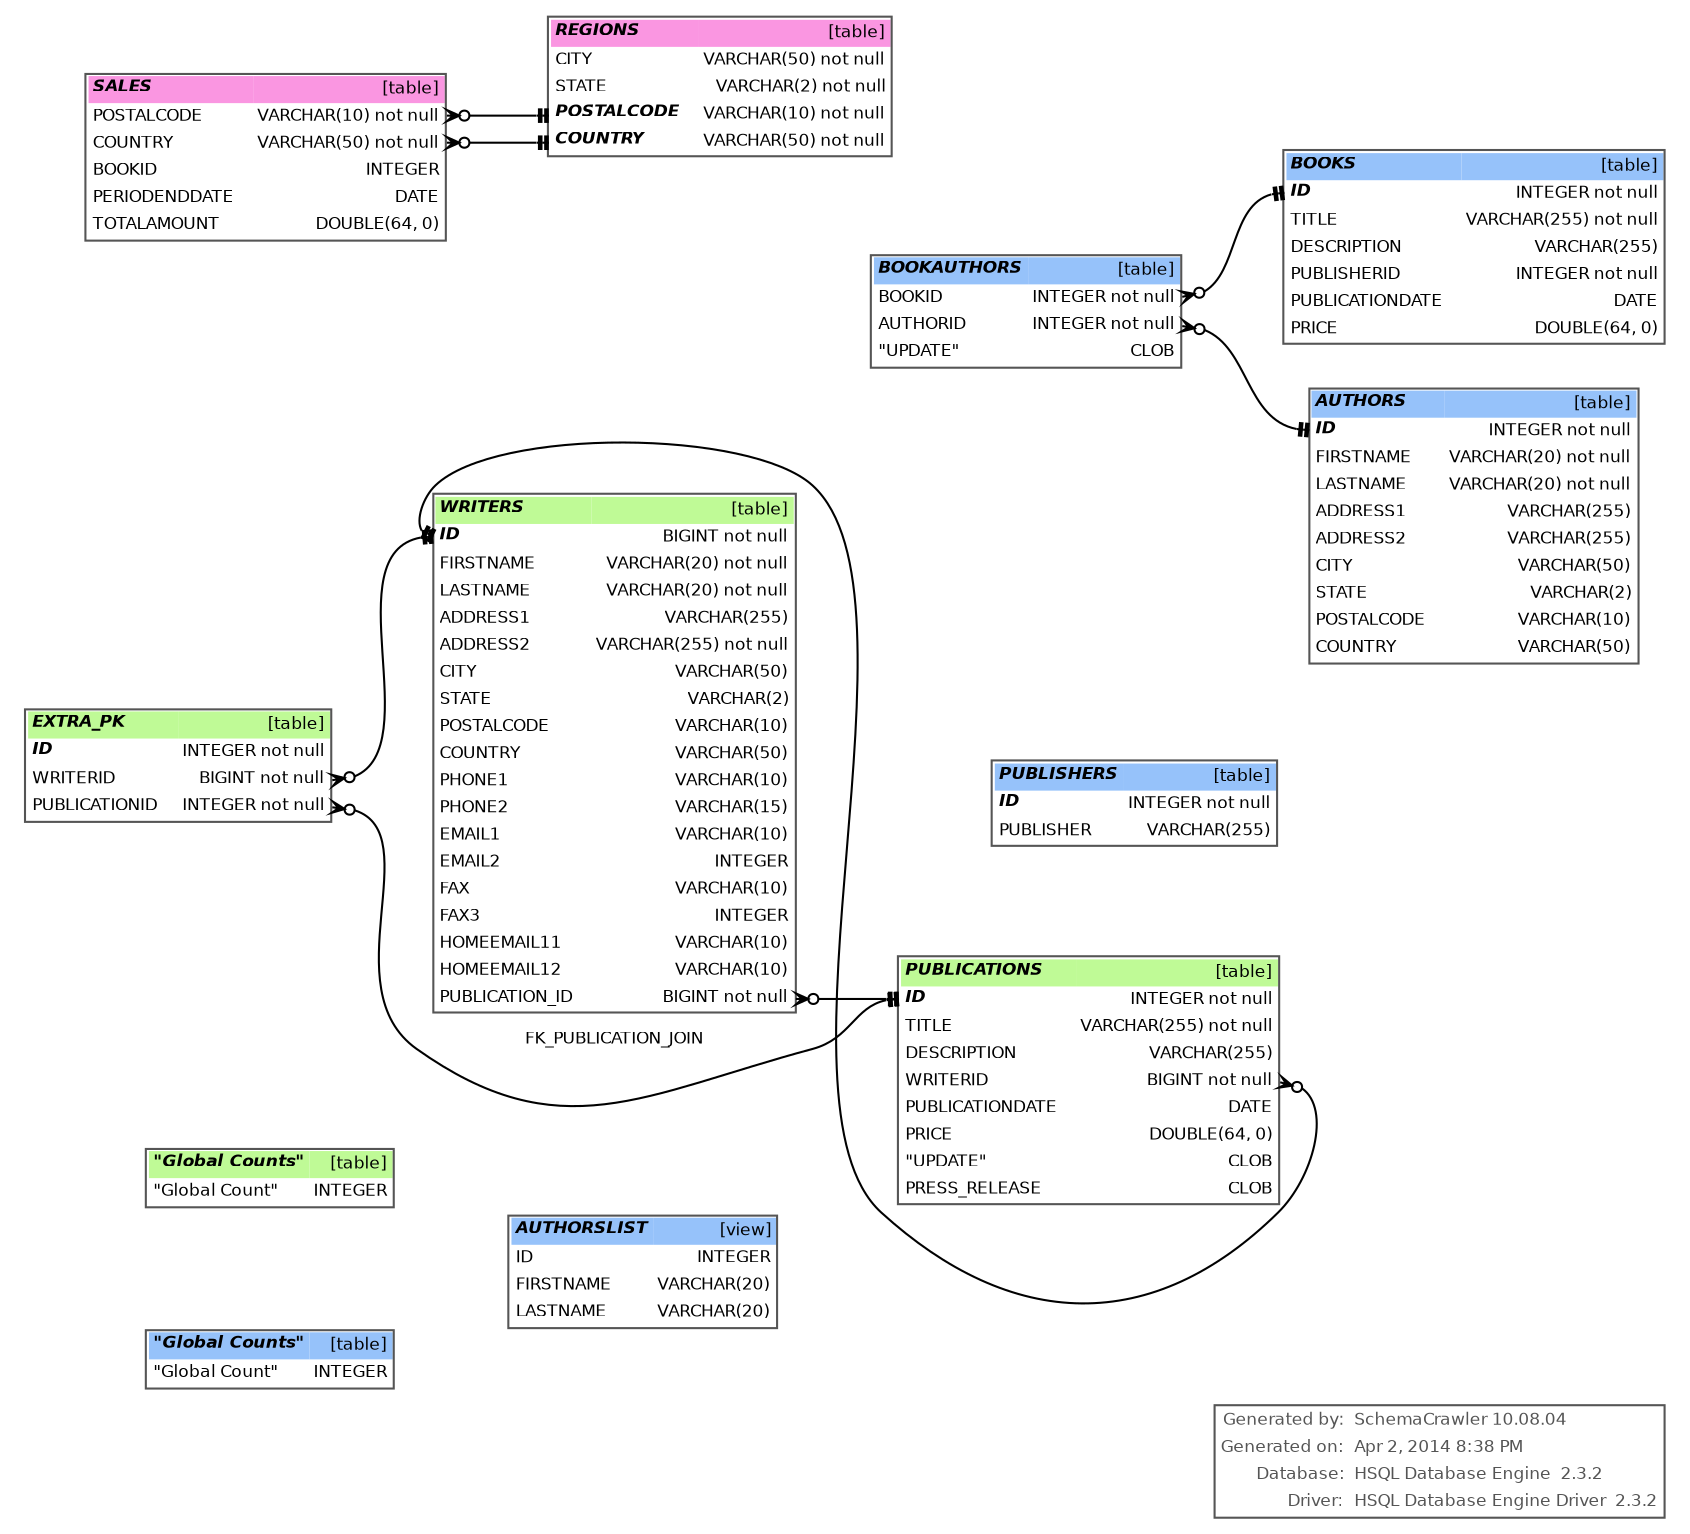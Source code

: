 digraph "SchemaCrawler_Diagram" {

  graph [
    nodesep="0.18"
    ranksep="0.46"
    rankdir="RL"
    fontname="Helvetica"
    fontsize="8"
    packmode="node"
    overlap="false"
  ];
  
  node [
    fontname="Helvetica"
    fontsize="8"
    shape="plaintext"
  ];
  
  edge [
    fontname="Helvetica"
    fontsize="8"  
    arrowsize="0.6"
  ];


  graph [fontcolor="#555555", 
    label=<
<table color="#555555" border="1" cellborder="0" cellspacing="0">
	<tr>
		<td align='right'>Generated by:</td>
		<td align='left'>SchemaCrawler 10.08.04</td>
	</tr>
	<tr>
		<td align='right'>Generated on:</td>
		<td align='left'>Apr 2, 2014 8:38 PM</td>
	</tr>
	<tr>
		<td align='right'>Database:</td>
		<td align='left'>HSQL Database Engine  2.3.2</td>
	</tr>
	<tr>
		<td align='right'>Driver:</td>
		<td align='left'>HSQL Database Engine Driver  2.3.2</td>
	</tr>
      </table>    >
    labeljust=r
    labelloc=b
  ];

  /* PUBLIC.BOOKS.AUTHORS -=-=-=-=-=-=-=-=-=-=-=-=-=- */
  "authors_dba8a1ff" [
    label=<
      <table border="1" cellborder="0" cellpadding="2" cellspacing="0" bgcolor="white" color="#555555">
	<tr>
		<td colspan='2' bgcolor='#96C2FA' align='left'><b><i>AUTHORS</i></b></td>
		<td bgcolor='#96C2FA' align='right'>[table]</td>
	</tr>
	<tr>
		<td port='id_ecfc5f6a.start' align='left'><b><i>ID</i></b></td>
		<td align='left'> </td>
		<td port='id_ecfc5f6a.end' align='right'>INTEGER not null</td>
	</tr>
	<tr>
		<td port='firstname_212547ec.start' align='left'>FIRSTNAME</td>
		<td align='left'> </td>
		<td port='firstname_212547ec.end' align='right'>VARCHAR(20) not null</td>
	</tr>
	<tr>
		<td port='lastname_c2a4e130.start' align='left'>LASTNAME</td>
		<td align='left'> </td>
		<td port='lastname_c2a4e130.end' align='right'>VARCHAR(20) not null</td>
	</tr>
	<tr>
		<td port='address1_d0f1f1ec.start' align='left'>ADDRESS1</td>
		<td align='left'> </td>
		<td port='address1_d0f1f1ec.end' align='right'>VARCHAR(255)</td>
	</tr>
	<tr>
		<td port='address2_d0f1f1ed.start' align='left'>ADDRESS2</td>
		<td align='left'> </td>
		<td port='address2_d0f1f1ed.end' align='right'>VARCHAR(255)</td>
	</tr>
	<tr>
		<td port='city_9f5f8ffa.start' align='left'>CITY</td>
		<td align='left'> </td>
		<td port='city_9f5f8ffa.end' align='right'>VARCHAR(50)</td>
	</tr>
	<tr>
		<td port='state_4d789fc2.start' align='left'>STATE</td>
		<td align='left'> </td>
		<td port='state_4d789fc2.end' align='right'>VARCHAR(2)</td>
	</tr>
	<tr>
		<td port='postalcode_843cd087.start' align='left'>POSTALCODE</td>
		<td align='left'> </td>
		<td port='postalcode_843cd087.end' align='right'>VARCHAR(10)</td>
	</tr>
	<tr>
		<td port='country_7bfb2687.start' align='left'>COUNTRY</td>
		<td align='left'> </td>
		<td port='country_7bfb2687.end' align='right'>VARCHAR(50)</td>
	</tr>
      </table>
    >
  ];

  "authors_dba8a1ff":"id_ecfc5f6a.start":w -> "bookauthors_aa4376":"authorid_19681b5e.end":e [label=<FK_Z_AUTHOR> style="solid" dir="both" arrowhead="crowodot" arrowtail="teetee"];


  /* PUBLIC.BOOKS.AUTHORSLIST -=-=-=-=-=-=-=-=-=-=-=-=-=- */
  "authorslist_b29d331d" [
    label=<
      <table border="1" cellborder="0" cellpadding="2" cellspacing="0" bgcolor="white" color="#555555">
	<tr>
		<td colspan='2' bgcolor='#96C2FA' align='left'><b><i>AUTHORSLIST</i></b></td>
		<td bgcolor='#96C2FA' align='right'>[view]</td>
	</tr>
	<tr>
		<td port='id_837fd18c.start' align='left'>ID</td>
		<td align='left'> </td>
		<td port='id_837fd18c.end' align='right'>INTEGER</td>
	</tr>
	<tr>
		<td port='firstname_d3258b8a.start' align='left'>FIRSTNAME</td>
		<td align='left'> </td>
		<td port='firstname_d3258b8a.end' align='right'>VARCHAR(20)</td>
	</tr>
	<tr>
		<td port='lastname_b7deb1d2.start' align='left'>LASTNAME</td>
		<td align='left'> </td>
		<td port='lastname_b7deb1d2.end' align='right'>VARCHAR(20)</td>
	</tr>
      </table>
    >
  ];



  /* PUBLIC.BOOKS.BOOKAUTHORS -=-=-=-=-=-=-=-=-=-=-=-=-=- */
  "bookauthors_aa4376" [
    label=<
      <table border="1" cellborder="0" cellpadding="2" cellspacing="0" bgcolor="white" color="#555555">
	<tr>
		<td colspan='2' bgcolor='#96C2FA' align='left'><b><i>BOOKAUTHORS</i></b></td>
		<td bgcolor='#96C2FA' align='right'>[table]</td>
	</tr>
	<tr>
		<td port='bookid_931bd73c.start' align='left'>BOOKID</td>
		<td align='left'> </td>
		<td port='bookid_931bd73c.end' align='right'>INTEGER not null</td>
	</tr>
	<tr>
		<td port='authorid_19681b5e.start' align='left'>AUTHORID</td>
		<td align='left'> </td>
		<td port='authorid_19681b5e.end' align='right'>INTEGER not null</td>
	</tr>
	<tr>
		<td port='update_7e11958f.start' align='left'>&quot;UPDATE&quot;</td>
		<td align='left'> </td>
		<td port='update_7e11958f.end' align='right'>CLOB</td>
	</tr>
      </table>
    >
  ];



  /* PUBLIC.BOOKS.BOOKS -=-=-=-=-=-=-=-=-=-=-=-=-=- */
  "books_afd2ba21" [
    label=<
      <table border="1" cellborder="0" cellpadding="2" cellspacing="0" bgcolor="white" color="#555555">
	<tr>
		<td colspan='2' bgcolor='#96C2FA' align='left'><b><i>BOOKS</i></b></td>
		<td bgcolor='#96C2FA' align='right'>[table]</td>
	</tr>
	<tr>
		<td port='id_bb8abc08.start' align='left'><b><i>ID</i></b></td>
		<td align='left'> </td>
		<td port='id_bb8abc08.end' align='right'>INTEGER not null</td>
	</tr>
	<tr>
		<td port='title_764df42b.start' align='left'>TITLE</td>
		<td align='left'> </td>
		<td port='title_764df42b.end' align='right'>VARCHAR(255) not null</td>
	</tr>
	<tr>
		<td port='description_f1e45f8f.start' align='left'>DESCRIPTION</td>
		<td align='left'> </td>
		<td port='description_f1e45f8f.end' align='right'>VARCHAR(255)</td>
	</tr>
	<tr>
		<td port='publisherid_3413fbaa.start' align='left'>PUBLISHERID</td>
		<td align='left'> </td>
		<td port='publisherid_3413fbaa.end' align='right'>INTEGER not null</td>
	</tr>
	<tr>
		<td port='publicationdate_bf876ded.start' align='left'>PUBLICATIONDATE</td>
		<td align='left'> </td>
		<td port='publicationdate_bf876ded.end' align='right'>DATE</td>
	</tr>
	<tr>
		<td port='price_7619831c.start' align='left'>PRICE</td>
		<td align='left'> </td>
		<td port='price_7619831c.end' align='right'>DOUBLE(64, 0)</td>
	</tr>
      </table>
    >
  ];

  "books_afd2ba21":"id_bb8abc08.start":w -> "bookauthors_aa4376":"bookid_931bd73c.end":e [label=<FK_Y_BOOK> style="solid" dir="both" arrowhead="crowodot" arrowtail="teetee"];


  /* PUBLIC.BOOKS."Global Counts" -=-=-=-=-=-=-=-=-=-=-=-=-=- */
  "globalcounts_2ab3635a" [
    label=<
      <table border="1" cellborder="0" cellpadding="2" cellspacing="0" bgcolor="white" color="#555555">
	<tr>
		<td colspan='2' bgcolor='#96C2FA' align='left'><b><i>&quot;Global Counts&quot;</i></b></td>
		<td bgcolor='#96C2FA' align='right'>[table]</td>
	</tr>
	<tr>
		<td port='globalcount_22cfa042.start' align='left'>&quot;Global Count&quot;</td>
		<td align='left'> </td>
		<td port='globalcount_22cfa042.end' align='right'>INTEGER</td>
	</tr>
      </table>
    >
  ];



  /* PUBLIC.BOOKS.PUBLISHERS -=-=-=-=-=-=-=-=-=-=-=-=-=- */
  "publishers_b8da20c0" [
    label=<
      <table border="1" cellborder="0" cellpadding="2" cellspacing="0" bgcolor="white" color="#555555">
	<tr>
		<td colspan='2' bgcolor='#96C2FA' align='left'><b><i>PUBLISHERS</i></b></td>
		<td bgcolor='#96C2FA' align='right'>[table]</td>
	</tr>
	<tr>
		<td port='id_6fc9dd09.start' align='left'><b><i>ID</i></b></td>
		<td align='left'> </td>
		<td port='id_6fc9dd09.end' align='right'>INTEGER not null</td>
	</tr>
	<tr>
		<td port='publisher_13c8362e.start' align='left'>PUBLISHER</td>
		<td align='left'> </td>
		<td port='publisher_13c8362e.end' align='right'>VARCHAR(255)</td>
	</tr>
      </table>
    >
  ];



  /* PUBLIC.FOR_LINT.EXTRA_PK -=-=-=-=-=-=-=-=-=-=-=-=-=- */
  "extra_pk_334890da" [
    label=<
      <table border="1" cellborder="0" cellpadding="2" cellspacing="0" bgcolor="white" color="#555555">
	<tr>
		<td colspan='2' bgcolor='#BFFA96' align='left'><b><i>EXTRA_PK</i></b></td>
		<td bgcolor='#BFFA96' align='right'>[table]</td>
	</tr>
	<tr>
		<td port='id_e9913eaf.start' align='left'><b><i>ID</i></b></td>
		<td align='left'> </td>
		<td port='id_e9913eaf.end' align='right'>INTEGER not null</td>
	</tr>
	<tr>
		<td port='writerid_b8c70762.start' align='left'>WRITERID</td>
		<td align='left'> </td>
		<td port='writerid_b8c70762.end' align='right'>BIGINT not null</td>
	</tr>
	<tr>
		<td port='publicationid_d4d93213.start' align='left'>PUBLICATIONID</td>
		<td align='left'> </td>
		<td port='publicationid_d4d93213.end' align='right'>INTEGER not null</td>
	</tr>
      </table>
    >
  ];



  /* PUBLIC.FOR_LINT."Global Counts" -=-=-=-=-=-=-=-=-=-=-=-=-=- */
  "globalcounts_986b8a53" [
    label=<
      <table border="1" cellborder="0" cellpadding="2" cellspacing="0" bgcolor="white" color="#555555">
	<tr>
		<td colspan='2' bgcolor='#BFFA96' align='left'><b><i>&quot;Global Counts&quot;</i></b></td>
		<td bgcolor='#BFFA96' align='right'>[table]</td>
	</tr>
	<tr>
		<td port='globalcount_9be78829.start' align='left'>&quot;Global Count&quot;</td>
		<td align='left'> </td>
		<td port='globalcount_9be78829.end' align='right'>INTEGER</td>
	</tr>
      </table>
    >
  ];



  /* PUBLIC.FOR_LINT.PUBLICATIONS -=-=-=-=-=-=-=-=-=-=-=-=-=- */
  "publications_949377f7" [
    label=<
      <table border="1" cellborder="0" cellpadding="2" cellspacing="0" bgcolor="white" color="#555555">
	<tr>
		<td colspan='2' bgcolor='#BFFA96' align='left'><b><i>PUBLICATIONS</i></b></td>
		<td bgcolor='#BFFA96' align='right'>[table]</td>
	</tr>
	<tr>
		<td port='id_f5162672.start' align='left'><b><i>ID</i></b></td>
		<td align='left'> </td>
		<td port='id_f5162672.end' align='right'>INTEGER not null</td>
	</tr>
	<tr>
		<td port='title_fd427981.start' align='left'>TITLE</td>
		<td align='left'> </td>
		<td port='title_fd427981.end' align='right'>VARCHAR(255) not null</td>
	</tr>
	<tr>
		<td port='description_d3f90c65.start' align='left'>DESCRIPTION</td>
		<td align='left'> </td>
		<td port='description_d3f90c65.end' align='right'>VARCHAR(255)</td>
	</tr>
	<tr>
		<td port='writerid_1c21d0e5.start' align='left'>WRITERID</td>
		<td align='left'> </td>
		<td port='writerid_1c21d0e5.end' align='right'>BIGINT not null</td>
	</tr>
	<tr>
		<td port='publicationdate_fb2dbfc3.start' align='left'>PUBLICATIONDATE</td>
		<td align='left'> </td>
		<td port='publicationdate_fb2dbfc3.end' align='right'>DATE</td>
	</tr>
	<tr>
		<td port='price_fd0e0872.start' align='left'>PRICE</td>
		<td align='left'> </td>
		<td port='price_fd0e0872.end' align='right'>DOUBLE(64, 0)</td>
	</tr>
	<tr>
		<td port='update_4444e22e.start' align='left'>&quot;UPDATE&quot;</td>
		<td align='left'> </td>
		<td port='update_4444e22e.end' align='right'>CLOB</td>
	</tr>
	<tr>
		<td port='press_release_3e1e2a14.start' align='left'>PRESS_RELEASE</td>
		<td align='left'> </td>
		<td port='press_release_3e1e2a14.end' align='right'>CLOB</td>
	</tr>
      </table>
    >
  ];

  "publications_949377f7":"id_f5162672.start":w -> "extra_pk_334890da":"publicationid_d4d93213.end":e [label=<FK_PUBLICATION_JOIN> style="solid" dir="both" arrowhead="crowodot" arrowtail="teetee"];
  "publications_949377f7":"id_f5162672.start":w -> "writers_bf84ac10":"publication_id_b1bcb5cc.end":e [label=<FK_WRITERS_PUBLICATION> style="solid" dir="both" arrowhead="crowodot" arrowtail="teetee"];


  /* PUBLIC.FOR_LINT.WRITERS -=-=-=-=-=-=-=-=-=-=-=-=-=- */
  "writers_bf84ac10" [
    label=<
      <table border="1" cellborder="0" cellpadding="2" cellspacing="0" bgcolor="white" color="#555555">
	<tr>
		<td colspan='2' bgcolor='#BFFA96' align='left'><b><i>WRITERS</i></b></td>
		<td bgcolor='#BFFA96' align='right'>[table]</td>
	</tr>
	<tr>
		<td port='id_3033cfb9.start' align='left'><b><i>ID</i></b></td>
		<td align='left'> </td>
		<td port='id_3033cfb9.end' align='right'>BIGINT not null</td>
	</tr>
	<tr>
		<td port='firstname_b42cb0bd.start' align='left'>FIRSTNAME</td>
		<td align='left'> </td>
		<td port='firstname_b42cb0bd.end' align='right'>VARCHAR(20) not null</td>
	</tr>
	<tr>
		<td port='lastname_8d949a3f.start' align='left'>LASTNAME</td>
		<td align='left'> </td>
		<td port='lastname_8d949a3f.end' align='right'>VARCHAR(20) not null</td>
	</tr>
	<tr>
		<td port='address1_9be1aafb.start' align='left'>ADDRESS1</td>
		<td align='left'> </td>
		<td port='address1_9be1aafb.end' align='right'>VARCHAR(255)</td>
	</tr>
	<tr>
		<td port='address2_9be1aafc.start' align='left'>ADDRESS2</td>
		<td align='left'> </td>
		<td port='address2_9be1aafc.end' align='right'>VARCHAR(255) not null</td>
	</tr>
	<tr>
		<td port='city_f27c2889.start' align='left'>CITY</td>
		<td align='left'> </td>
		<td port='city_f27c2889.end' align='right'>VARCHAR(50)</td>
	</tr>
	<tr>
		<td port='state_5def1913.start' align='left'>STATE</td>
		<td align='left'> </td>
		<td port='state_5def1913.end' align='right'>VARCHAR(2)</td>
	</tr>
	<tr>
		<td port='postalcode_522281d6.start' align='left'>POSTALCODE</td>
		<td align='left'> </td>
		<td port='postalcode_522281d6.end' align='right'>VARCHAR(10)</td>
	</tr>
	<tr>
		<td port='country_48b88f98.start' align='left'>COUNTRY</td>
		<td align='left'> </td>
		<td port='country_48b88f98.end' align='right'>VARCHAR(50)</td>
	</tr>
	<tr>
		<td port='phone1_5a32ac41.start' align='left'>PHONE1</td>
		<td align='left'> </td>
		<td port='phone1_5a32ac41.end' align='right'>VARCHAR(10)</td>
	</tr>
	<tr>
		<td port='phone2_5a32ac42.start' align='left'>PHONE2</td>
		<td align='left'> </td>
		<td port='phone2_5a32ac42.end' align='right'>VARCHAR(15)</td>
	</tr>
	<tr>
		<td port='email1_47ad63d3.start' align='left'>EMAIL1</td>
		<td align='left'> </td>
		<td port='email1_47ad63d3.end' align='right'>VARCHAR(10)</td>
	</tr>
	<tr>
		<td port='email2_47ad63d4.start' align='left'>EMAIL2</td>
		<td align='left'> </td>
		<td port='email2_47ad63d4.end' align='right'>INTEGER</td>
	</tr>
	<tr>
		<td port='fax_d6461c1f.start' align='left'>FAX</td>
		<td align='left'> </td>
		<td port='fax_d6461c1f.end' align='right'>VARCHAR(10)</td>
	</tr>
	<tr>
		<td port='fax3_f27d67f4.start' align='left'>FAX3</td>
		<td align='left'> </td>
		<td port='fax3_f27d67f4.end' align='right'>INTEGER</td>
	</tr>
	<tr>
		<td port='homeemail11_906adfff.start' align='left'>HOMEEMAIL11</td>
		<td align='left'> </td>
		<td port='homeemail11_906adfff.end' align='right'>VARCHAR(10)</td>
	</tr>
	<tr>
		<td port='homeemail12_906ae000.start' align='left'>HOMEEMAIL12</td>
		<td align='left'> </td>
		<td port='homeemail12_906ae000.end' align='right'>VARCHAR(10)</td>
	</tr>
	<tr>
		<td port='publication_id_b1bcb5cc.start' align='left'>PUBLICATION_ID</td>
		<td align='left'> </td>
		<td port='publication_id_b1bcb5cc.end' align='right'>BIGINT not null</td>
	</tr>
      </table>
    >
  ];

  "writers_bf84ac10":"id_3033cfb9.start":w -> "extra_pk_334890da":"writerid_b8c70762.end":e [label=<FK_WRITER_JOIN> style="solid" dir="both" arrowhead="crowodot" arrowtail="teetee"];
  "writers_bf84ac10":"id_3033cfb9.start":w -> "publications_949377f7":"writerid_1c21d0e5.end":e [label=<FK_PUBLICATIONS_WRITER> style="solid" dir="both" arrowhead="crowodot" arrowtail="teetee"];


  /* PUBLIC."PUBLISHER SALES".REGIONS -=-=-=-=-=-=-=-=-=-=-=-=-=- */
  "regions_bc895c48" [
    label=<
      <table border="1" cellborder="0" cellpadding="2" cellspacing="0" bgcolor="white" color="#555555">
	<tr>
		<td colspan='2' bgcolor='#FA96E1' align='left'><b><i>REGIONS</i></b></td>
		<td bgcolor='#FA96E1' align='right'>[table]</td>
	</tr>
	<tr>
		<td port='city_2c74db51.start' align='left'>CITY</td>
		<td align='left'> </td>
		<td port='city_2c74db51.end' align='right'>VARCHAR(50) not null</td>
	</tr>
	<tr>
		<td port='state_630cbf4b.start' align='left'>STATE</td>
		<td align='left'> </td>
		<td port='state_630cbf4b.end' align='right'>VARCHAR(2) not null</td>
	</tr>
	<tr>
		<td port='postalcode_9b2bfe9e.start' align='left'><b><i>POSTALCODE</i></b></td>
		<td align='left'> </td>
		<td port='postalcode_9b2bfe9e.end' align='right'>VARCHAR(10) not null</td>
	</tr>
	<tr>
		<td port='country_7d0587d0.start' align='left'><b><i>COUNTRY</i></b></td>
		<td align='left'> </td>
		<td port='country_7d0587d0.end' align='right'>VARCHAR(50) not null</td>
	</tr>
      </table>
    >
  ];

  "regions_bc895c48":"postalcode_9b2bfe9e.start":w -> "sales_20be6f95":"postalcode_738bc931.end":e [label=<FK_SALES_REGIONS> style="solid" dir="both" arrowhead="crowodot" arrowtail="teetee"];
  "regions_bc895c48":"country_7d0587d0.start":w -> "sales_20be6f95":"country_890cfe1d.end":e [label=<FK_SALES_REGIONS> style="solid" dir="both" arrowhead="crowodot" arrowtail="teetee"];


  /* PUBLIC."PUBLISHER SALES".SALES -=-=-=-=-=-=-=-=-=-=-=-=-=- */
  "sales_20be6f95" [
    label=<
      <table border="1" cellborder="0" cellpadding="2" cellspacing="0" bgcolor="white" color="#555555">
	<tr>
		<td colspan='2' bgcolor='#FA96E1' align='left'><b><i>SALES</i></b></td>
		<td bgcolor='#FA96E1' align='right'>[table]</td>
	</tr>
	<tr>
		<td port='postalcode_738bc931.start' align='left'>POSTALCODE</td>
		<td align='left'> </td>
		<td port='postalcode_738bc931.end' align='right'>VARCHAR(10) not null</td>
	</tr>
	<tr>
		<td port='country_890cfe1d.start' align='left'>COUNTRY</td>
		<td align='left'> </td>
		<td port='country_890cfe1d.end' align='right'>VARCHAR(50) not null</td>
	</tr>
	<tr>
		<td port='bookid_3c829a3d.start' align='left'>BOOKID</td>
		<td align='left'> </td>
		<td port='bookid_3c829a3d.end' align='right'>INTEGER</td>
	</tr>
	<tr>
		<td port='periodenddate_1bd9ab6f.start' align='left'>PERIODENDDATE</td>
		<td align='left'> </td>
		<td port='periodenddate_1bd9ab6f.end' align='right'>DATE</td>
	</tr>
	<tr>
		<td port='totalamount_63baaba3.start' align='left'>TOTALAMOUNT</td>
		<td align='left'> </td>
		<td port='totalamount_63baaba3.end' align='right'>DOUBLE(64, 0)</td>
	</tr>
      </table>
    >
  ];



}
